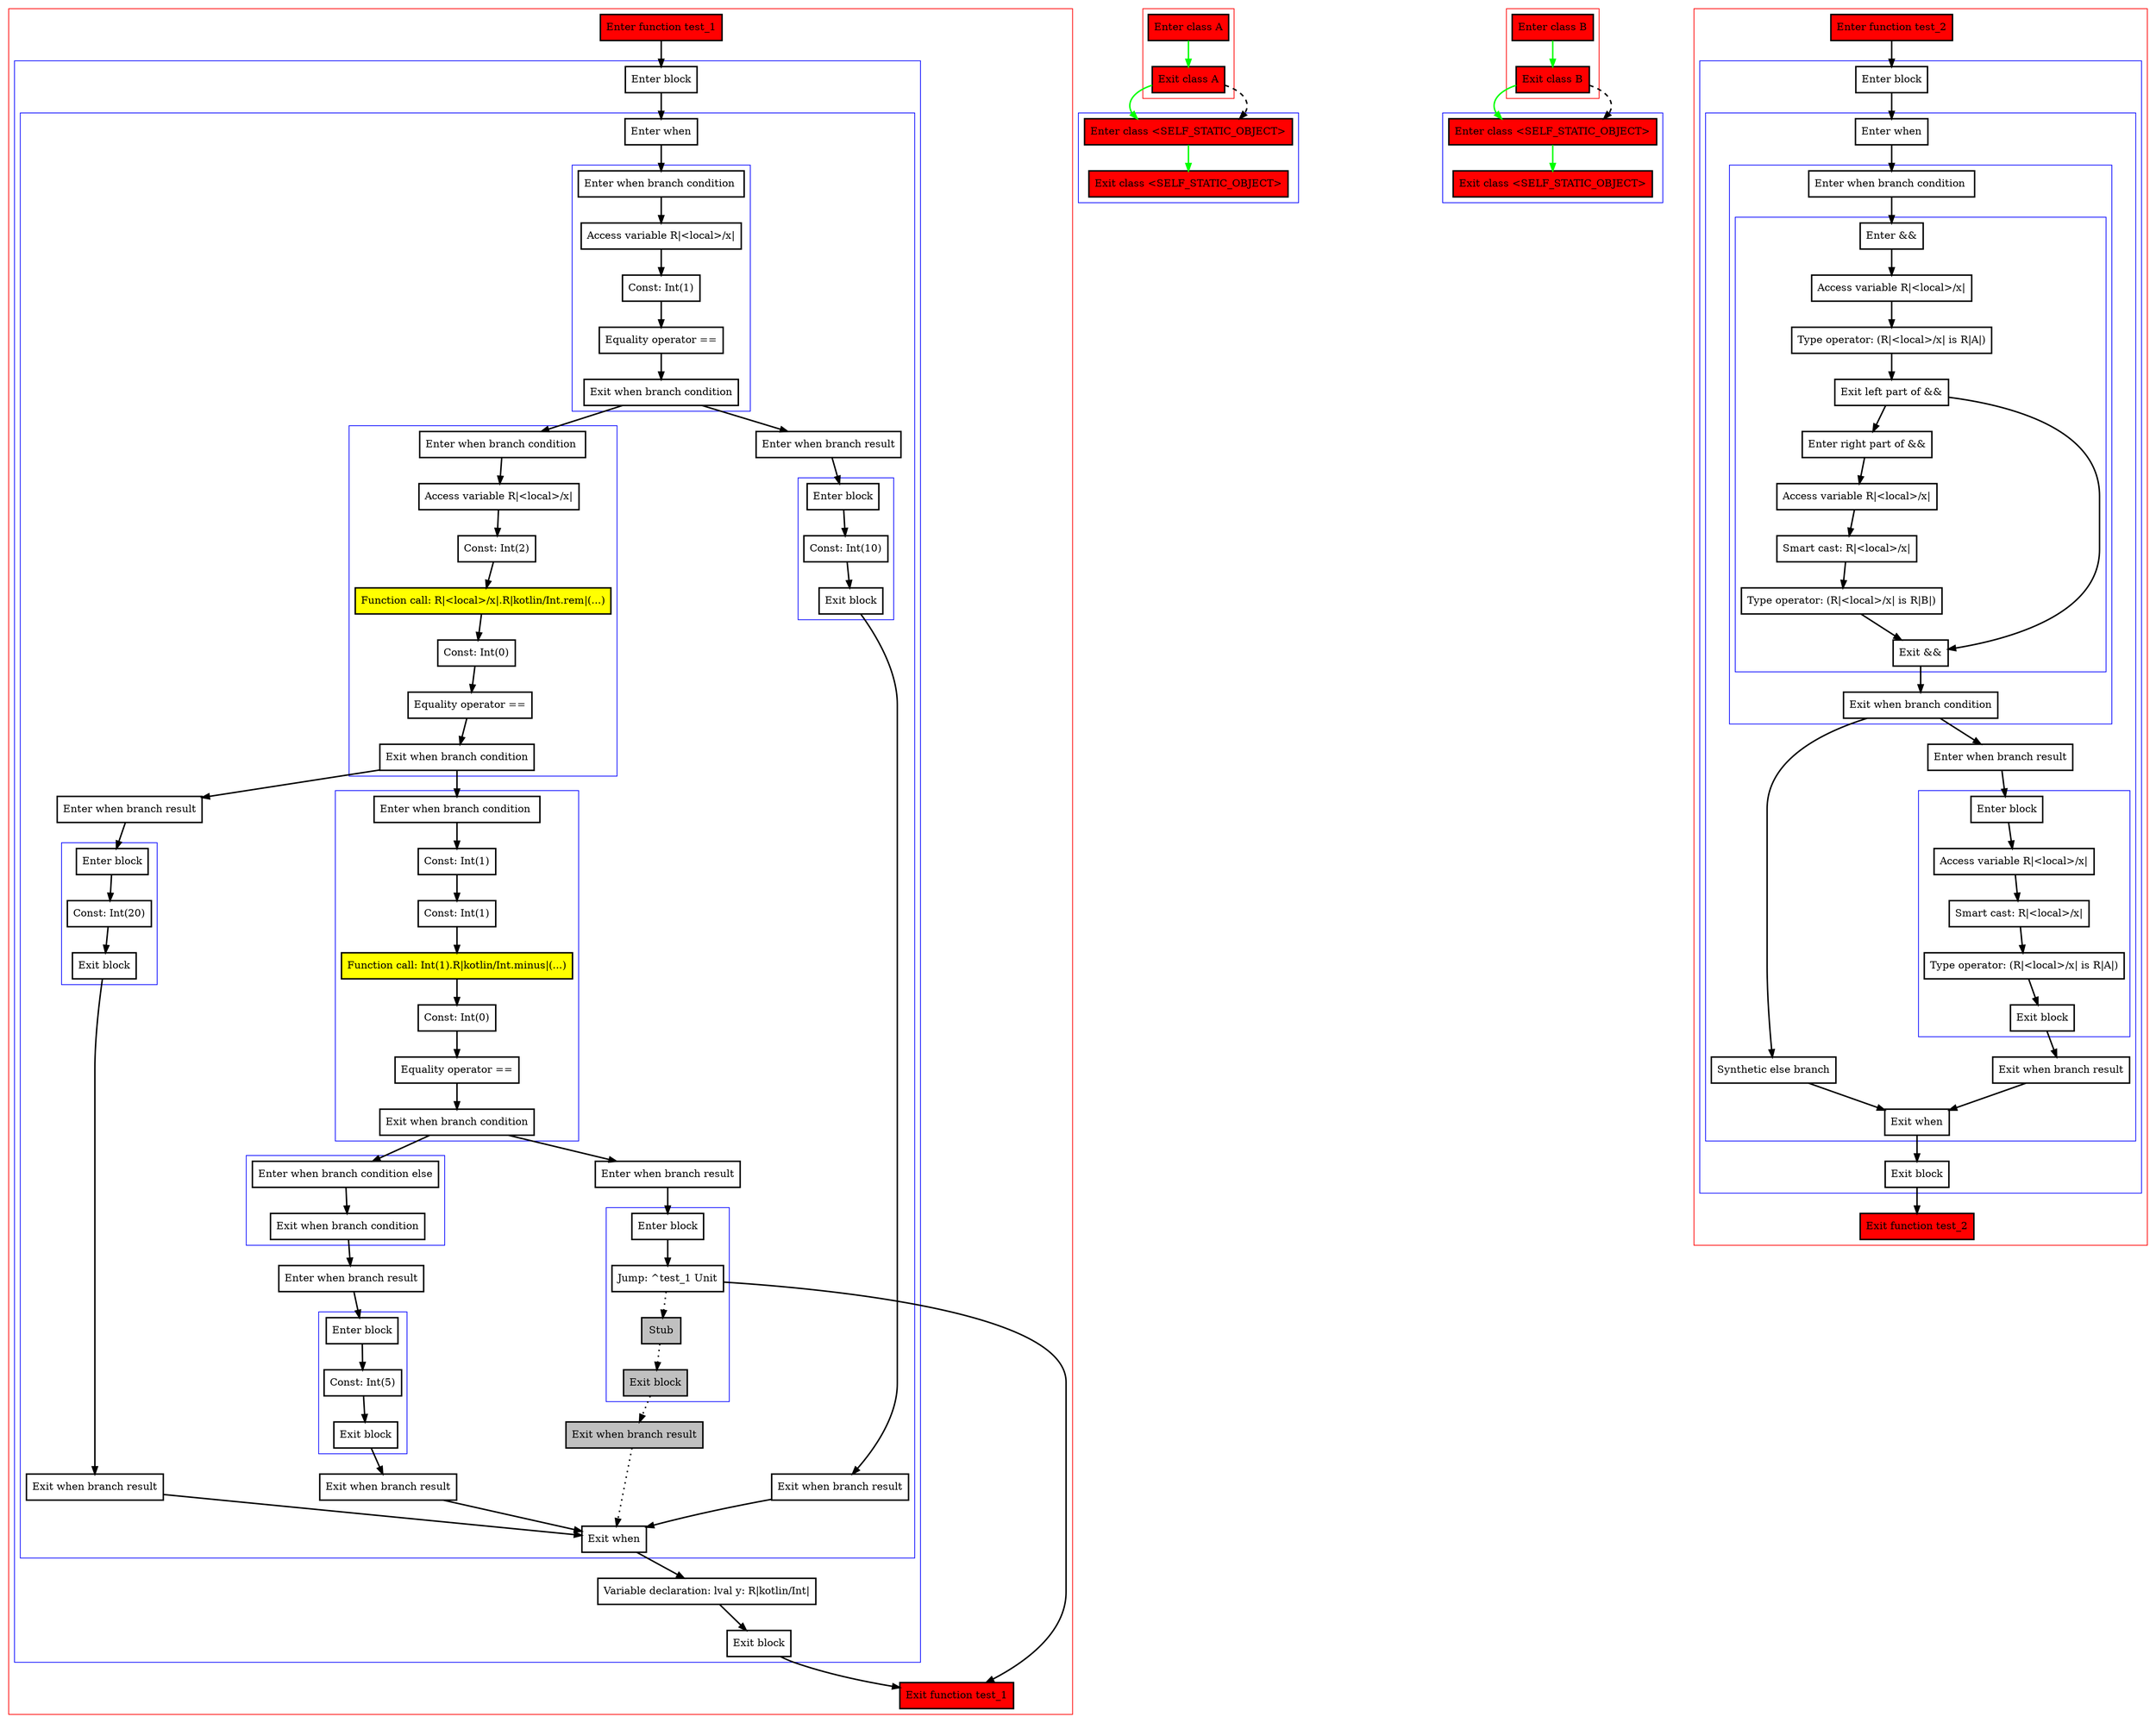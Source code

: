digraph when_kt {
    graph [nodesep=3]
    node [shape=box penwidth=2]
    edge [penwidth=2]

    subgraph cluster_0 {
        color=red
        0 [label="Enter function test_1" style="filled" fillcolor=red];
        subgraph cluster_1 {
            color=blue
            1 [label="Enter block"];
            subgraph cluster_2 {
                color=blue
                2 [label="Enter when"];
                subgraph cluster_3 {
                    color=blue
                    3 [label="Enter when branch condition "];
                    4 [label="Access variable R|<local>/x|"];
                    5 [label="Const: Int(1)"];
                    6 [label="Equality operator =="];
                    7 [label="Exit when branch condition"];
                }
                subgraph cluster_4 {
                    color=blue
                    8 [label="Enter when branch condition "];
                    9 [label="Access variable R|<local>/x|"];
                    10 [label="Const: Int(2)"];
                    11 [label="Function call: R|<local>/x|.R|kotlin/Int.rem|(...)" style="filled" fillcolor=yellow];
                    12 [label="Const: Int(0)"];
                    13 [label="Equality operator =="];
                    14 [label="Exit when branch condition"];
                }
                subgraph cluster_5 {
                    color=blue
                    15 [label="Enter when branch condition "];
                    16 [label="Const: Int(1)"];
                    17 [label="Const: Int(1)"];
                    18 [label="Function call: Int(1).R|kotlin/Int.minus|(...)" style="filled" fillcolor=yellow];
                    19 [label="Const: Int(0)"];
                    20 [label="Equality operator =="];
                    21 [label="Exit when branch condition"];
                }
                subgraph cluster_6 {
                    color=blue
                    22 [label="Enter when branch condition else"];
                    23 [label="Exit when branch condition"];
                }
                24 [label="Enter when branch result"];
                subgraph cluster_7 {
                    color=blue
                    25 [label="Enter block"];
                    26 [label="Const: Int(5)"];
                    27 [label="Exit block"];
                }
                28 [label="Exit when branch result"];
                29 [label="Enter when branch result"];
                subgraph cluster_8 {
                    color=blue
                    30 [label="Enter block"];
                    31 [label="Jump: ^test_1 Unit"];
                    32 [label="Stub" style="filled" fillcolor=gray];
                    33 [label="Exit block" style="filled" fillcolor=gray];
                }
                34 [label="Exit when branch result" style="filled" fillcolor=gray];
                35 [label="Enter when branch result"];
                subgraph cluster_9 {
                    color=blue
                    36 [label="Enter block"];
                    37 [label="Const: Int(20)"];
                    38 [label="Exit block"];
                }
                39 [label="Exit when branch result"];
                40 [label="Enter when branch result"];
                subgraph cluster_10 {
                    color=blue
                    41 [label="Enter block"];
                    42 [label="Const: Int(10)"];
                    43 [label="Exit block"];
                }
                44 [label="Exit when branch result"];
                45 [label="Exit when"];
            }
            46 [label="Variable declaration: lval y: R|kotlin/Int|"];
            47 [label="Exit block"];
        }
        48 [label="Exit function test_1" style="filled" fillcolor=red];
    }
    0 -> {1};
    1 -> {2};
    2 -> {3};
    3 -> {4};
    4 -> {5};
    5 -> {6};
    6 -> {7};
    7 -> {8 40};
    8 -> {9};
    9 -> {10};
    10 -> {11};
    11 -> {12};
    12 -> {13};
    13 -> {14};
    14 -> {15 35};
    15 -> {16};
    16 -> {17};
    17 -> {18};
    18 -> {19};
    19 -> {20};
    20 -> {21};
    21 -> {22 29};
    22 -> {23};
    23 -> {24};
    24 -> {25};
    25 -> {26};
    26 -> {27};
    27 -> {28};
    28 -> {45};
    29 -> {30};
    30 -> {31};
    31 -> {48};
    31 -> {32} [style=dotted];
    32 -> {33} [style=dotted];
    33 -> {34} [style=dotted];
    34 -> {45} [style=dotted];
    35 -> {36};
    36 -> {37};
    37 -> {38};
    38 -> {39};
    39 -> {45};
    40 -> {41};
    41 -> {42};
    42 -> {43};
    43 -> {44};
    44 -> {45};
    45 -> {46};
    46 -> {47};
    47 -> {48};

    subgraph cluster_11 {
        color=red
        49 [label="Enter class A" style="filled" fillcolor=red];
        50 [label="Exit class A" style="filled" fillcolor=red];
    }
    subgraph cluster_12 {
        color=blue
        51 [label="Enter class <SELF_STATIC_OBJECT>" style="filled" fillcolor=red];
        52 [label="Exit class <SELF_STATIC_OBJECT>" style="filled" fillcolor=red];
    }
    49 -> {50} [color=green];
    50 -> {51} [color=green];
    50 -> {51} [style=dashed];
    51 -> {52} [color=green];

    subgraph cluster_13 {
        color=red
        53 [label="Enter class B" style="filled" fillcolor=red];
        54 [label="Exit class B" style="filled" fillcolor=red];
    }
    subgraph cluster_14 {
        color=blue
        55 [label="Enter class <SELF_STATIC_OBJECT>" style="filled" fillcolor=red];
        56 [label="Exit class <SELF_STATIC_OBJECT>" style="filled" fillcolor=red];
    }
    53 -> {54} [color=green];
    54 -> {55} [color=green];
    54 -> {55} [style=dashed];
    55 -> {56} [color=green];

    subgraph cluster_15 {
        color=red
        57 [label="Enter function test_2" style="filled" fillcolor=red];
        subgraph cluster_16 {
            color=blue
            58 [label="Enter block"];
            subgraph cluster_17 {
                color=blue
                59 [label="Enter when"];
                subgraph cluster_18 {
                    color=blue
                    60 [label="Enter when branch condition "];
                    subgraph cluster_19 {
                        color=blue
                        61 [label="Enter &&"];
                        62 [label="Access variable R|<local>/x|"];
                        63 [label="Type operator: (R|<local>/x| is R|A|)"];
                        64 [label="Exit left part of &&"];
                        65 [label="Enter right part of &&"];
                        66 [label="Access variable R|<local>/x|"];
                        67 [label="Smart cast: R|<local>/x|"];
                        68 [label="Type operator: (R|<local>/x| is R|B|)"];
                        69 [label="Exit &&"];
                    }
                    70 [label="Exit when branch condition"];
                }
                71 [label="Synthetic else branch"];
                72 [label="Enter when branch result"];
                subgraph cluster_20 {
                    color=blue
                    73 [label="Enter block"];
                    74 [label="Access variable R|<local>/x|"];
                    75 [label="Smart cast: R|<local>/x|"];
                    76 [label="Type operator: (R|<local>/x| is R|A|)"];
                    77 [label="Exit block"];
                }
                78 [label="Exit when branch result"];
                79 [label="Exit when"];
            }
            80 [label="Exit block"];
        }
        81 [label="Exit function test_2" style="filled" fillcolor=red];
    }
    57 -> {58};
    58 -> {59};
    59 -> {60};
    60 -> {61};
    61 -> {62};
    62 -> {63};
    63 -> {64};
    64 -> {65 69};
    65 -> {66};
    66 -> {67};
    67 -> {68};
    68 -> {69};
    69 -> {70};
    70 -> {71 72};
    71 -> {79};
    72 -> {73};
    73 -> {74};
    74 -> {75};
    75 -> {76};
    76 -> {77};
    77 -> {78};
    78 -> {79};
    79 -> {80};
    80 -> {81};

}
